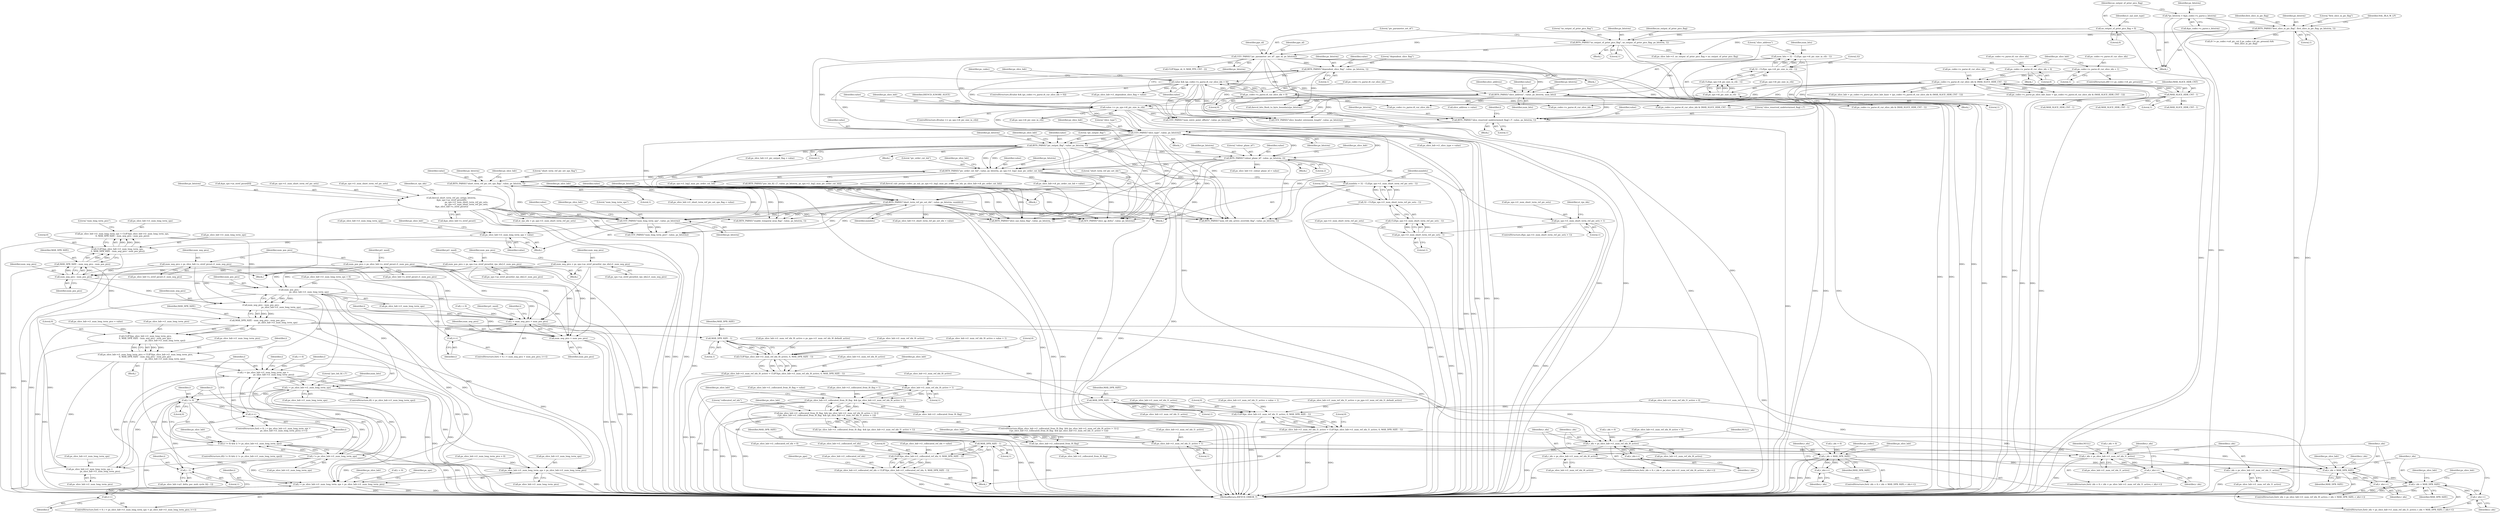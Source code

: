digraph "0_Android_a1424724a00d62ac5efa0e27953eed66850d662f@integer" {
"1000843" [label="(Call,ps_slice_hdr->i1_num_long_term_sps = CLIP3(ps_slice_hdr->i1_num_long_term_sps,\n 0, MAX_DPB_SIZE - num_neg_pics - num_pos_pics))"];
"1000847" [label="(Call,CLIP3(ps_slice_hdr->i1_num_long_term_sps,\n 0, MAX_DPB_SIZE - num_neg_pics - num_pos_pics))"];
"1000838" [label="(Call,ps_slice_hdr->i1_num_long_term_sps = value)"];
"1000834" [label="(Call,UEV_PARSE(\"num_long_term_sps\", value, ps_bitstrm))"];
"1000734" [label="(Call,BITS_PARSE(\"short_term_ref_pic_set_idx\", value, ps_bitstrm, numbits))"];
"1000694" [label="(Call,BITS_PARSE(\"short_term_ref_pic_set_sps_flag\", value, ps_bitstrm, 1))"];
"1000682" [label="(Call,BITS_PARSE(\"pic_order_cnt_lsb\", value, ps_bitstrm, ps_sps->i1_log2_max_pic_order_cnt_lsb))"];
"1000637" [label="(Call,BITS_PARSE(\"pic_output_flag\", value, ps_bitstrm, 1))"];
"1000592" [label="(Call,UEV_PARSE(\"slice_type\", value, ps_bitstrm))"];
"1000587" [label="(Call,BITS_PARSE(\"slice_reserved_undetermined_flag[ i ]\", value, ps_bitstrm, 1))"];
"1000537" [label="(Call,value >= ps_sps->i4_pic_size_in_ctb)"];
"1000528" [label="(Call,BITS_PARSE(\"slice_address\", value, ps_bitstrm, num_bits))"];
"1000428" [label="(Call,value && (ps_codec->s_parse.i4_cur_slice_idx > 0))"];
"1000422" [label="(Call,BITS_PARSE(\"dependent_slice_flag\", value, ps_bitstrm, 1))"];
"1000209" [label="(Call,UEV_PARSE(\"pic_parameter_set_id\", pps_id, ps_bitstrm))"];
"1000204" [label="(Call,BITS_PARSE(\"no_output_of_prior_pics_flag\", no_output_of_prior_pics_flag, ps_bitstrm, 1))"];
"1000159" [label="(Call,no_output_of_prior_pics_flag = 0)"];
"1000190" [label="(Call,BITS_PARSE(\"first_slice_in_pic_flag\", first_slice_in_pic_flag, ps_bitstrm, 1))"];
"1000147" [label="(Call,*ps_bitstrm = &ps_codec->s_parse.s_bitstrm)"];
"1000430" [label="(Call,ps_codec->s_parse.i4_cur_slice_idx > 0)"];
"1000405" [label="(Call,ps_codec->s_parse.i4_cur_slice_idx & (MAX_SLICE_HDR_CNT - 1))"];
"1000375" [label="(Call,ps_codec->s_parse.i4_cur_slice_idx = 0)"];
"1000390" [label="(Call,ps_codec->s_parse.i4_cur_slice_idx = 1)"];
"1000411" [label="(Call,MAX_SLICE_HDR_CNT - 1)"];
"1000518" [label="(Call,num_bits = 32 - CLZ(ps_sps->i4_pic_size_in_ctb - 1))"];
"1000520" [label="(Call,32 - CLZ(ps_sps->i4_pic_size_in_ctb - 1))"];
"1000522" [label="(Call,CLZ(ps_sps->i4_pic_size_in_ctb - 1))"];
"1000523" [label="(Call,ps_sps->i4_pic_size_in_ctb - 1)"];
"1000659" [label="(Call,BITS_PARSE(\"colour_plane_id\", value, ps_bitstrm, 2))"];
"1000724" [label="(Call,numbits = 32 - CLZ(ps_sps->i1_num_short_term_ref_pic_sets - 1))"];
"1000726" [label="(Call,32 - CLZ(ps_sps->i1_num_short_term_ref_pic_sets - 1))"];
"1000728" [label="(Call,CLZ(ps_sps->i1_num_short_term_ref_pic_sets - 1))"];
"1000729" [label="(Call,ps_sps->i1_num_short_term_ref_pic_sets - 1)"];
"1000718" [label="(Call,ps_sps->i1_num_short_term_ref_pic_sets > 1)"];
"1000778" [label="(Call,ihevcd_short_term_ref_pic_set(ps_bitstrm,\n &ps_sps->as_stref_picset[0],\n                                              ps_sps->i1_num_short_term_ref_pic_sets,\n                                              ps_sps->i1_num_short_term_ref_pic_sets,\n &ps_slice_hdr->s_stref_picset))"];
"1000852" [label="(Call,MAX_DPB_SIZE - num_neg_pics - num_pos_pics)"];
"1000854" [label="(Call,num_neg_pics - num_pos_pics)"];
"1000801" [label="(Call,num_neg_pics = ps_slice_hdr->s_stref_picset.i1_num_neg_pics)"];
"1000749" [label="(Call,num_neg_pics = ps_sps->as_stref_picset[st_rps_idx].i1_num_neg_pics)"];
"1000808" [label="(Call,num_pos_pics = ps_slice_hdr->s_stref_picset.i1_num_pos_pics)"];
"1000758" [label="(Call,num_pos_pics = ps_sps->as_stref_picset[st_rps_idx].i1_num_pos_pics)"];
"1000879" [label="(Call,num_pos_pics -\n                                                            ps_slice_hdr->i1_num_long_term_sps)"];
"1000877" [label="(Call,num_neg_pics - num_pos_pics -\n                                                            ps_slice_hdr->i1_num_long_term_sps)"];
"1000875" [label="(Call,MAX_DPB_SIZE - num_neg_pics - num_pos_pics -\n                                                            ps_slice_hdr->i1_num_long_term_sps)"];
"1000870" [label="(Call,CLIP3(ps_slice_hdr->i1_num_long_term_pics,\n 0, MAX_DPB_SIZE - num_neg_pics - num_pos_pics -\n                                                            ps_slice_hdr->i1_num_long_term_sps))"];
"1000866" [label="(Call,ps_slice_hdr->i1_num_long_term_pics = CLIP3(ps_slice_hdr->i1_num_long_term_pics,\n 0, MAX_DPB_SIZE - num_neg_pics - num_pos_pics -\n                                                            ps_slice_hdr->i1_num_long_term_sps))"];
"1000888" [label="(Call,i < (ps_slice_hdr->i1_num_long_term_sps +\n                                ps_slice_hdr->i1_num_long_term_pics))"];
"1000901" [label="(Call,i < ps_slice_hdr->i1_num_long_term_sps)"];
"1000890" [label="(Call,ps_slice_hdr->i1_num_long_term_sps +\n                                ps_slice_hdr->i1_num_long_term_pics)"];
"1001010" [label="(Call,i != 0)"];
"1000897" [label="(Call,i++)"];
"1001009" [label="(Call,(i != 0) && (i != ps_slice_hdr->i1_num_long_term_sps))"];
"1001013" [label="(Call,i != ps_slice_hdr->i1_num_long_term_sps)"];
"1001029" [label="(Call,i - 1)"];
"1001055" [label="(Call,i < ps_slice_hdr->i1_num_long_term_sps + ps_slice_hdr->i1_num_long_term_pics)"];
"1001064" [label="(Call,i++)"];
"1001057" [label="(Call,ps_slice_hdr->i1_num_long_term_sps + ps_slice_hdr->i1_num_long_term_pics)"];
"1001245" [label="(Call,MAX_DPB_SIZE - 1)"];
"1001240" [label="(Call,CLIP3(ps_slice_hdr->i1_num_ref_idx_l0_active, 0, MAX_DPB_SIZE - 1))"];
"1001236" [label="(Call,ps_slice_hdr->i1_num_ref_idx_l0_active = CLIP3(ps_slice_hdr->i1_num_ref_idx_l0_active, 0, MAX_DPB_SIZE - 1))"];
"1001370" [label="(Call,ps_slice_hdr->i1_num_ref_idx_l0_active > 1)"];
"1001366" [label="(Call,ps_slice_hdr->i1_collocated_from_l0_flag  && (ps_slice_hdr->i1_num_ref_idx_l0_active > 1))"];
"1001365" [label="(Call,(ps_slice_hdr->i1_collocated_from_l0_flag  && (ps_slice_hdr->i1_num_ref_idx_l0_active > 1)) ||\n (!ps_slice_hdr->i1_collocated_from_l0_flag  && (ps_slice_hdr->i1_num_ref_idx_l1_active > 1)))"];
"1001376" [label="(Call,!ps_slice_hdr->i1_collocated_from_l0_flag)"];
"1001375" [label="(Call,!ps_slice_hdr->i1_collocated_from_l0_flag  && (ps_slice_hdr->i1_num_ref_idx_l1_active > 1))"];
"1002266" [label="(Call,r_idx < ps_slice_hdr->i1_num_ref_idx_l0_active)"];
"1002271" [label="(Call,r_idx++)"];
"1002308" [label="(Call,r_idx = ps_slice_hdr->i1_num_ref_idx_l0_active)"];
"1002313" [label="(Call,r_idx < MAX_DPB_SIZE)"];
"1002316" [label="(Call,r_idx++)"];
"1002392" [label="(Call,r_idx < MAX_DPB_SIZE)"];
"1002395" [label="(Call,r_idx++)"];
"1001257" [label="(Call,MAX_DPB_SIZE - 1)"];
"1001252" [label="(Call,CLIP3(ps_slice_hdr->i1_num_ref_idx_l1_active, 0, MAX_DPB_SIZE - 1))"];
"1001248" [label="(Call,ps_slice_hdr->i1_num_ref_idx_l1_active = CLIP3(ps_slice_hdr->i1_num_ref_idx_l1_active, 0, MAX_DPB_SIZE - 1))"];
"1001380" [label="(Call,ps_slice_hdr->i1_num_ref_idx_l1_active > 1)"];
"1002345" [label="(Call,r_idx < ps_slice_hdr->i1_num_ref_idx_l1_active)"];
"1002350" [label="(Call,r_idx++)"];
"1002387" [label="(Call,r_idx = ps_slice_hdr->i1_num_ref_idx_l1_active)"];
"1001404" [label="(Call,MAX_DPB_SIZE - 1)"];
"1001399" [label="(Call,CLIP3(ps_slice_hdr->i1_collocated_ref_idx, 0, MAX_DPB_SIZE - 1))"];
"1001395" [label="(Call,ps_slice_hdr->i1_collocated_ref_idx = CLIP3(ps_slice_hdr->i1_collocated_ref_idx, 0, MAX_DPB_SIZE - 1))"];
"1002152" [label="(Call,r_idx < MAX_DPB_SIZE)"];
"1002155" [label="(Call,r_idx++)"];
"1001036" [label="(Call,i < num_neg_pics + num_pos_pics)"];
"1001041" [label="(Call,i++)"];
"1001038" [label="(Call,num_neg_pics + num_pos_pics)"];
"1001390" [label="(Call,ps_slice_hdr->i1_collocated_ref_idx = value)"];
"1001359" [label="(Call,ps_slice_hdr->i1_collocated_from_l0_flag = value)"];
"1000801" [label="(Call,num_neg_pics = ps_slice_hdr->s_stref_picset.i1_num_neg_pics)"];
"1002386" [label="(ControlStructure,for(r_idx = ps_slice_hdr->i1_num_ref_idx_l1_active; r_idx < MAX_DPB_SIZE; r_idx++))"];
"1002263" [label="(Call,r_idx = 0)"];
"1001258" [label="(Identifier,MAX_DPB_SIZE)"];
"1000858" [label="(Literal,\"num_long_term_pics\")"];
"1000596" [label="(Call,ps_slice_hdr->i1_slice_type = value)"];
"1000530" [label="(Identifier,value)"];
"1000861" [label="(Call,ps_slice_hdr->i1_num_long_term_pics = value)"];
"1000462" [label="(Identifier,ps_slice_hdr)"];
"1002262" [label="(ControlStructure,for(r_idx = 0; r_idx < ps_slice_hdr->i1_num_ref_idx_l0_active; r_idx++))"];
"1002507" [label="(Call,ps_codec->s_parse.i4_cur_slice_idx & (MAX_SLICE_HDR_CNT - 1))"];
"1000391" [label="(Call,ps_codec->s_parse.i4_cur_slice_idx)"];
"1000778" [label="(Call,ihevcd_short_term_ref_pic_set(ps_bitstrm,\n &ps_sps->as_stref_picset[0],\n                                              ps_sps->i1_num_short_term_ref_pic_sets,\n                                              ps_sps->i1_num_short_term_ref_pic_sets,\n &ps_slice_hdr->s_stref_picset))"];
"1000834" [label="(Call,UEV_PARSE(\"num_long_term_sps\", value, ps_bitstrm))"];
"1001009" [label="(Call,(i != 0) && (i != ps_slice_hdr->i1_num_long_term_sps))"];
"1000424" [label="(Identifier,value)"];
"1000397" [label="(Call,ps_slice_hdr = ps_codec->s_parse.ps_slice_hdr_base + (ps_codec->s_parse.i4_cur_slice_idx & (MAX_SLICE_HDR_CNT - 1)))"];
"1000685" [label="(Identifier,ps_bitstrm)"];
"1000440" [label="(Call,ps_codec->s_parse.i4_cur_slice_idx & (MAX_SLICE_HDR_CNT - 1))"];
"1000718" [label="(Call,ps_sps->i1_num_short_term_ref_pic_sets > 1)"];
"1002606" [label="(MethodReturn,IHEVCD_ERROR_T)"];
"1000427" [label="(ControlStructure,if(value && (ps_codec->s_parse.i4_cur_slice_idx > 0)))"];
"1000522" [label="(Call,CLZ(ps_sps->i4_pic_size_in_ctb - 1))"];
"1002341" [label="(ControlStructure,for(r_idx = 0; r_idx < ps_slice_hdr->i1_num_ref_idx_l1_active; r_idx++))"];
"1000901" [label="(Call,i < ps_slice_hdr->i1_num_long_term_sps)"];
"1001078" [label="(Identifier,ps_sps)"];
"1000446" [label="(Call,MAX_SLICE_HDR_CNT - 1)"];
"1000520" [label="(Call,32 - CLZ(ps_sps->i4_pic_size_in_ctb - 1))"];
"1000375" [label="(Call,ps_codec->s_parse.i4_cur_slice_idx = 0)"];
"1002267" [label="(Identifier,r_idx)"];
"1000729" [label="(Call,ps_sps->i1_num_short_term_ref_pic_sets - 1)"];
"1000587" [label="(Call,BITS_PARSE(\"slice_reserved_undetermined_flag[ i ]\", value, ps_bitstrm, 1))"];
"1000396" [label="(Literal,1)"];
"1000881" [label="(Call,ps_slice_hdr->i1_num_long_term_sps)"];
"1000588" [label="(Literal,\"slice_reserved_undetermined_flag[ i ]\")"];
"1000460" [label="(Call,ps_slice_hdr->i1_dependent_slice_flag = value)"];
"1001332" [label="(Call,ps_slice_hdr->i1_collocated_from_l0_flag = 1)"];
"1002154" [label="(Identifier,MAX_DPB_SIZE)"];
"1000777" [label="(Block,)"];
"1000875" [label="(Call,MAX_DPB_SIZE - num_neg_pics - num_pos_pics -\n                                                            ps_slice_hdr->i1_num_long_term_sps)"];
"1000210" [label="(Literal,\"pic_parameter_set_id\")"];
"1000593" [label="(Literal,\"slice_type\")"];
"1000639" [label="(Identifier,value)"];
"1000537" [label="(Call,value >= ps_sps->i4_pic_size_in_ctb)"];
"1000147" [label="(Call,*ps_bitstrm = &ps_codec->s_parse.s_bitstrm)"];
"1001070" [label="(Identifier,ps_slice_hdr)"];
"1000529" [label="(Literal,\"slice_address\")"];
"1000888" [label="(Call,i < (ps_slice_hdr->i1_num_long_term_sps +\n                                ps_slice_hdr->i1_num_long_term_pics))"];
"1000428" [label="(Call,value && (ps_codec->s_parse.i4_cur_slice_idx > 0))"];
"1001248" [label="(Call,ps_slice_hdr->i1_num_ref_idx_l1_active = CLIP3(ps_slice_hdr->i1_num_ref_idx_l1_active, 0, MAX_DPB_SIZE - 1))"];
"1001249" [label="(Call,ps_slice_hdr->i1_num_ref_idx_l1_active)"];
"1001257" [label="(Call,MAX_DPB_SIZE - 1)"];
"1000867" [label="(Call,ps_slice_hdr->i1_num_long_term_pics)"];
"1000523" [label="(Call,ps_sps->i4_pic_size_in_ctb - 1)"];
"1000792" [label="(Call,&ps_slice_hdr->s_stref_picset)"];
"1001883" [label="(Call,UEV_PARSE(\"num_entry_point_offsets\", value, ps_bitstrm))"];
"1000698" [label="(Literal,1)"];
"1000586" [label="(Block,)"];
"1000683" [label="(Literal,\"pic_order_cnt_lsb\")"];
"1000909" [label="(Identifier,num_bits)"];
"1000751" [label="(Call,ps_sps->as_stref_picset[st_rps_idx].i1_num_neg_pics)"];
"1000554" [label="(Block,)"];
"1000682" [label="(Call,BITS_PARSE(\"pic_order_cnt_lsb\", value, ps_bitstrm, ps_sps->i1_log2_max_pic_order_cnt_lsb))"];
"1000398" [label="(Identifier,ps_slice_hdr)"];
"1000531" [label="(Identifier,ps_bitstrm)"];
"1000590" [label="(Identifier,ps_bitstrm)"];
"1000214" [label="(Identifier,pps_id)"];
"1001058" [label="(Call,ps_slice_hdr->i1_num_long_term_sps)"];
"1002323" [label="(Identifier,ps_slice_hdr)"];
"1001215" [label="(Call,ps_slice_hdr->i1_num_ref_idx_l0_active = ps_pps->i1_num_ref_idx_l0_default_active)"];
"1001168" [label="(Block,)"];
"1000524" [label="(Call,ps_sps->i4_pic_size_in_ctb)"];
"1000594" [label="(Identifier,value)"];
"1000164" [label="(Identifier,i1_nal_unit_type)"];
"1000837" [label="(Identifier,ps_bitstrm)"];
"1002266" [label="(Call,r_idx < ps_slice_hdr->i1_num_ref_idx_l0_active)"];
"1000423" [label="(Literal,\"dependent_slice_flag\")"];
"1000719" [label="(Call,ps_sps->i1_num_short_term_ref_pic_sets)"];
"1000203" [label="(Block,)"];
"1000528" [label="(Call,BITS_PARSE(\"slice_address\", value, ps_bitstrm, num_bits))"];
"1000204" [label="(Call,BITS_PARSE(\"no_output_of_prior_pics_flag\", no_output_of_prior_pics_flag, ps_bitstrm, 1))"];
"1000374" [label="(Block,)"];
"1000871" [label="(Call,ps_slice_hdr->i1_num_long_term_pics)"];
"1002393" [label="(Identifier,r_idx)"];
"1002153" [label="(Identifier,r_idx)"];
"1002156" [label="(Identifier,r_idx)"];
"1000412" [label="(Identifier,MAX_SLICE_HDR_CNT)"];
"1001081" [label="(Call,BITS_PARSE(\"enable_temporal_mvp_flag\", value, ps_bitstrm, 1))"];
"1000697" [label="(Identifier,ps_bitstrm)"];
"1001377" [label="(Call,ps_slice_hdr->i1_collocated_from_l0_flag)"];
"1002313" [label="(Call,r_idx < MAX_DPB_SIZE)"];
"1001015" [label="(Call,ps_slice_hdr->i1_num_long_term_sps)"];
"1000406" [label="(Call,ps_codec->s_parse.i4_cur_slice_idx)"];
"1000890" [label="(Call,ps_slice_hdr->i1_num_long_term_sps +\n                                ps_slice_hdr->i1_num_long_term_pics)"];
"1001040" [label="(Identifier,num_pos_pics)"];
"1000897" [label="(Call,i++)"];
"1000208" [label="(Literal,1)"];
"1001065" [label="(Identifier,i)"];
"1002268" [label="(Call,ps_slice_hdr->i1_num_ref_idx_l0_active)"];
"1000809" [label="(Identifier,num_pos_pics)"];
"1000161" [label="(Literal,0)"];
"1001771" [label="(Call,ps_codec->s_parse.i4_cur_slice_idx--)"];
"1000148" [label="(Identifier,ps_bitstrm)"];
"1000838" [label="(Call,ps_slice_hdr->i1_num_long_term_sps = value)"];
"1000836" [label="(Identifier,value)"];
"1000855" [label="(Identifier,num_neg_pics)"];
"1000570" [label="(Call,ps_slice_hdr->i1_num_long_term_pics = 0)"];
"1002308" [label="(Call,r_idx = ps_slice_hdr->i1_num_ref_idx_l0_active)"];
"1000891" [label="(Call,ps_slice_hdr->i1_num_long_term_sps)"];
"1001405" [label="(Identifier,MAX_DPB_SIZE)"];
"1000902" [label="(Identifier,i)"];
"1001259" [label="(Literal,1)"];
"1001169" [label="(Call,BITS_PARSE(\"num_ref_idx_active_override_flag\", value, ps_bitstrm, 1))"];
"1000735" [label="(Literal,\"short_term_ref_pic_set_idx\")"];
"1001237" [label="(Call,ps_slice_hdr->i1_num_ref_idx_l0_active)"];
"1001031" [label="(Literal,1)"];
"1001658" [label="(Call,ihevcd_calc_poc(ps_codec, ps_nal, ps_sps->i1_log2_max_pic_order_cnt_lsb, ps_slice_hdr->i4_pic_order_cnt_lsb))"];
"1002355" [label="(Identifier,NULL)"];
"1001229" [label="(Call,ps_slice_hdr->i1_num_ref_idx_l1_active = ps_pps->i1_num_ref_idx_l1_default_active)"];
"1001246" [label="(Identifier,MAX_DPB_SIZE)"];
"1000666" [label="(Identifier,ps_slice_hdr)"];
"1001337" [label="(Call,ps_slice_hdr->i1_collocated_ref_idx = 0)"];
"1001033" [label="(Call,i = 0)"];
"1001454" [label="(Call,SEV_PARSE(\"slice_qp_delta\", value, ps_bitstrm))"];
"1000664" [label="(Call,ps_slice_hdr->i1_colour_plane_id = value)"];
"1000694" [label="(Call,BITS_PARSE(\"short_term_ref_pic_set_sps_flag\", value, ps_bitstrm, 1))"];
"1001396" [label="(Call,ps_slice_hdr->i1_collocated_ref_idx)"];
"1001008" [label="(ControlStructure,if((i != 0) && (i != ps_slice_hdr->i1_num_long_term_sps)))"];
"1001032" [label="(ControlStructure,for(i = 0; i < num_neg_pics + num_pos_pics; i++))"];
"1000853" [label="(Identifier,MAX_DPB_SIZE)"];
"1000844" [label="(Call,ps_slice_hdr->i1_num_long_term_sps)"];
"1000552" [label="(Identifier,ps_slice_hdr)"];
"1002345" [label="(Call,r_idx < ps_slice_hdr->i1_num_ref_idx_l1_active)"];
"1000736" [label="(Identifier,value)"];
"1000796" [label="(Call,st_rps_idx = ps_sps->i1_num_short_term_ref_pic_sets)"];
"1000898" [label="(Identifier,i)"];
"1000843" [label="(Call,ps_slice_hdr->i1_num_long_term_sps = CLIP3(ps_slice_hdr->i1_num_long_term_sps,\n 0, MAX_DPB_SIZE - num_neg_pics - num_pos_pics))"];
"1001236" [label="(Call,ps_slice_hdr->i1_num_ref_idx_l0_active = CLIP3(ps_slice_hdr->i1_num_ref_idx_l0_active, 0, MAX_DPB_SIZE - 1))"];
"1000854" [label="(Call,num_neg_pics - num_pos_pics)"];
"1000501" [label="(Call,ps_slice_hdr->i1_no_output_of_prior_pics_flag = no_output_of_prior_pics_flag)"];
"1000840" [label="(Identifier,ps_slice_hdr)"];
"1001364" [label="(ControlStructure,if((ps_slice_hdr->i1_collocated_from_l0_flag  && (ps_slice_hdr->i1_num_ref_idx_l0_active > 1)) ||\n (!ps_slice_hdr->i1_collocated_from_l0_flag  && (ps_slice_hdr->i1_num_ref_idx_l1_active > 1))))"];
"1000431" [label="(Call,ps_codec->s_parse.i4_cur_slice_idx)"];
"1000691" [label="(Identifier,ps_slice_hdr)"];
"1002155" [label="(Call,r_idx++)"];
"1001253" [label="(Call,ps_slice_hdr->i1_num_ref_idx_l1_active)"];
"1002342" [label="(Call,r_idx = 0)"];
"1000205" [label="(Literal,\"no_output_of_prior_pics_flag\")"];
"1002346" [label="(Identifier,r_idx)"];
"1000677" [label="(Block,)"];
"1000737" [label="(Identifier,ps_bitstrm)"];
"1001010" [label="(Call,i != 0)"];
"1000845" [label="(Identifier,ps_slice_hdr)"];
"1000149" [label="(Call,&ps_codec->s_parse.s_bitstrm)"];
"1001380" [label="(Call,ps_slice_hdr->i1_num_ref_idx_l1_active > 1)"];
"1000191" [label="(Literal,\"first_slice_in_pic_flag\")"];
"1000695" [label="(Literal,\"short_term_ref_pic_set_sps_flag\")"];
"1000421" [label="(Block,)"];
"1000725" [label="(Identifier,numbits)"];
"1000879" [label="(Call,num_pos_pics -\n                                                            ps_slice_hdr->i1_num_long_term_sps)"];
"1001039" [label="(Identifier,num_neg_pics)"];
"1001411" [label="(Identifier,ps_pps)"];
"1000701" [label="(Identifier,ps_slice_hdr)"];
"1001256" [label="(Literal,0)"];
"1000439" [label="(Identifier,ps_codec)"];
"1000717" [label="(ControlStructure,if(ps_sps->i1_num_short_term_ref_pic_sets > 1))"];
"1000132" [label="(Block,)"];
"1000880" [label="(Identifier,num_pos_pics)"];
"1000722" [label="(Literal,1)"];
"1000209" [label="(Call,UEV_PARSE(\"pic_parameter_set_id\", pps_id, ps_bitstrm))"];
"1001206" [label="(Call,ps_slice_hdr->i1_num_ref_idx_l1_active = value + 1)"];
"1000662" [label="(Identifier,ps_bitstrm)"];
"1000738" [label="(Identifier,numbits)"];
"1001400" [label="(Call,ps_slice_hdr->i1_collocated_ref_idx)"];
"1000527" [label="(Literal,1)"];
"1000211" [label="(Identifier,pps_id)"];
"1001378" [label="(Identifier,ps_slice_hdr)"];
"1001381" [label="(Call,ps_slice_hdr->i1_num_ref_idx_l1_active)"];
"1002351" [label="(Identifier,r_idx)"];
"1000786" [label="(Call,ps_sps->i1_num_short_term_ref_pic_sets)"];
"1000797" [label="(Identifier,st_rps_idx)"];
"1001064" [label="(Call,i++)"];
"1001240" [label="(Call,CLIP3(ps_slice_hdr->i1_num_ref_idx_l0_active, 0, MAX_DPB_SIZE - 1))"];
"1000894" [label="(Call,ps_slice_hdr->i1_num_long_term_pics)"];
"1000284" [label="(Call,(0 != ps_codec->u4_pic_cnt || ps_codec->i4_pic_present) &&\n                    first_slice_in_pic_flag)"];
"1000399" [label="(Call,ps_codec->s_parse.ps_slice_hdr_base + (ps_codec->s_parse.i4_cur_slice_idx & (MAX_SLICE_HDR_CNT - 1)))"];
"1001041" [label="(Call,i++)"];
"1000856" [label="(Identifier,num_pos_pics)"];
"1000730" [label="(Call,ps_sps->i1_num_short_term_ref_pic_sets)"];
"1000207" [label="(Identifier,ps_bitstrm)"];
"1001013" [label="(Call,i != ps_slice_hdr->i1_num_long_term_sps)"];
"1001136" [label="(Call,ps_slice_hdr->i1_num_ref_idx_l0_active = 0)"];
"1002316" [label="(Call,r_idx++)"];
"1001374" [label="(Literal,1)"];
"1000848" [label="(Call,ps_slice_hdr->i1_num_long_term_sps)"];
"1000194" [label="(Literal,1)"];
"1002276" [label="(Identifier,NULL)"];
"1001241" [label="(Call,ps_slice_hdr->i1_num_ref_idx_l0_active)"];
"1001034" [label="(Identifier,i)"];
"1000595" [label="(Identifier,ps_bitstrm)"];
"1000381" [label="(Literal,0)"];
"1001012" [label="(Literal,0)"];
"1002317" [label="(Identifier,r_idx)"];
"1001395" [label="(Call,ps_slice_hdr->i1_collocated_ref_idx = CLIP3(ps_slice_hdr->i1_collocated_ref_idx, 0, MAX_DPB_SIZE - 1))"];
"1000745" [label="(Identifier,st_rps_idx)"];
"1001245" [label="(Call,MAX_DPB_SIZE - 1)"];
"1000689" [label="(Call,ps_slice_hdr->i4_pic_order_cnt_lsb = value)"];
"1002152" [label="(Call,r_idx < MAX_DPB_SIZE)"];
"1000726" [label="(Call,32 - CLZ(ps_sps->i1_num_short_term_ref_pic_sets - 1))"];
"1000870" [label="(Call,CLIP3(ps_slice_hdr->i1_num_long_term_pics,\n 0, MAX_DPB_SIZE - num_neg_pics - num_pos_pics -\n                                                            ps_slice_hdr->i1_num_long_term_sps))"];
"1000877" [label="(Call,num_neg_pics - num_pos_pics -\n                                                            ps_slice_hdr->i1_num_long_term_sps)"];
"1001370" [label="(Call,ps_slice_hdr->i1_num_ref_idx_l0_active > 1)"];
"1002272" [label="(Identifier,r_idx)"];
"1001384" [label="(Literal,1)"];
"1000516" [label="(Block,)"];
"1001025" [label="(Call,ps_slice_hdr->ai1_delta_poc_msb_cycle_lt[i - 1])"];
"1001188" [label="(Call,ps_slice_hdr->i1_num_ref_idx_l0_active = value + 1)"];
"1001055" [label="(Call,i < ps_slice_hdr->i1_num_long_term_sps + ps_slice_hdr->i1_num_long_term_pics)"];
"1001052" [label="(Call,i = 0)"];
"1002395" [label="(Call,r_idx++)"];
"1000518" [label="(Call,num_bits = 32 - CLZ(ps_sps->i4_pic_size_in_ctb - 1))"];
"1000536" [label="(ControlStructure,if(value >= ps_sps->i4_pic_size_in_ctb))"];
"1000519" [label="(Identifier,num_bits)"];
"1000696" [label="(Identifier,value)"];
"1001022" [label="(Identifier,ps_slice_hdr)"];
"1000808" [label="(Call,num_pos_pics = ps_slice_hdr->s_stref_picset.i1_num_pos_pics)"];
"1000215" [label="(Call,CLIP3(pps_id, 0, MAX_PPS_CNT - 2))"];
"1001141" [label="(Call,ps_slice_hdr->i1_num_ref_idx_l1_active = 0)"];
"1001250" [label="(Identifier,ps_slice_hdr)"];
"1000885" [label="(Call,i = 0)"];
"1000803" [label="(Call,ps_slice_hdr->s_stref_picset.i1_num_neg_pics)"];
"1001057" [label="(Call,ps_slice_hdr->i1_num_long_term_sps + ps_slice_hdr->i1_num_long_term_pics)"];
"1000638" [label="(Literal,\"pic_output_flag\")"];
"1000733" [label="(Literal,1)"];
"1000426" [label="(Literal,1)"];
"1000591" [label="(Literal,1)"];
"1000640" [label="(Identifier,ps_bitstrm)"];
"1000760" [label="(Call,ps_sps->as_stref_picset[st_rps_idx].i1_num_pos_pics)"];
"1000660" [label="(Literal,\"colour_plane_id\")"];
"1000946" [label="(Literal,\"poc_lsb_lt[ i ]\")"];
"1001106" [label="(Call,BITS_PARSE(\"slice_sao_luma_flag\", value, ps_bitstrm, 1))"];
"1000659" [label="(Call,BITS_PARSE(\"colour_plane_id\", value, ps_bitstrm, 2))"];
"1001404" [label="(Call,MAX_DPB_SIZE - 1)"];
"1000159" [label="(Call,no_output_of_prior_pics_flag = 0)"];
"1001403" [label="(Literal,0)"];
"1001036" [label="(Call,i < num_neg_pics + num_pos_pics)"];
"1000644" [label="(Identifier,ps_slice_hdr)"];
"1000376" [label="(Call,ps_codec->s_parse.i4_cur_slice_idx)"];
"1000686" [label="(Call,ps_sps->i1_log2_max_pic_order_cnt_lsb)"];
"1000816" [label="(Identifier,pi1_used)"];
"1001808" [label="(Call,MAX_SLICE_HDR_CNT - 1)"];
"1001365" [label="(Call,(ps_slice_hdr->i1_collocated_from_l0_flag  && (ps_slice_hdr->i1_num_ref_idx_l0_active > 1)) ||\n (!ps_slice_hdr->i1_collocated_from_l0_flag  && (ps_slice_hdr->i1_num_ref_idx_l1_active > 1)))"];
"1002388" [label="(Identifier,r_idx)"];
"1000592" [label="(Call,UEV_PARSE(\"slice_type\", value, ps_bitstrm))"];
"1001051" [label="(ControlStructure,for(i = 0; i < ps_slice_hdr->i1_num_long_term_sps + ps_slice_hdr->i1_num_long_term_pics; i++))"];
"1000759" [label="(Identifier,num_pos_pics)"];
"1000198" [label="(Identifier,NAL_BLA_W_LP)"];
"1000727" [label="(Literal,32)"];
"1000642" [label="(Call,ps_slice_hdr->i1_pic_output_flag = value)"];
"1000835" [label="(Literal,\"num_long_term_sps\")"];
"1001406" [label="(Literal,1)"];
"1002513" [label="(Call,MAX_SLICE_HDR_CNT - 1)"];
"1001056" [label="(Identifier,i)"];
"1000543" [label="(Identifier,IHEVCD_IGNORE_SLICE)"];
"1002350" [label="(Call,r_idx++)"];
"1000422" [label="(Call,BITS_PARSE(\"dependent_slice_flag\", value, ps_bitstrm, 1))"];
"1001029" [label="(Call,i - 1)"];
"1000411" [label="(Call,MAX_SLICE_HDR_CNT - 1)"];
"1001397" [label="(Identifier,ps_slice_hdr)"];
"1000741" [label="(Identifier,ps_slice_hdr)"];
"1002315" [label="(Identifier,MAX_DPB_SIZE)"];
"1000852" [label="(Call,MAX_DPB_SIZE - num_neg_pics - num_pos_pics)"];
"1001038" [label="(Call,num_neg_pics + num_pos_pics)"];
"1001037" [label="(Identifier,i)"];
"1001011" [label="(Identifier,i)"];
"1000889" [label="(Identifier,i)"];
"1000739" [label="(Call,ps_slice_hdr->i1_short_term_ref_pic_set_idx = value)"];
"1001366" [label="(Call,ps_slice_hdr->i1_collocated_from_l0_flag  && (ps_slice_hdr->i1_num_ref_idx_l0_active > 1))"];
"1000779" [label="(Identifier,ps_bitstrm)"];
"1000533" [label="(Call,slice_address = value)"];
"1000192" [label="(Identifier,first_slice_in_pic_flag)"];
"1000780" [label="(Call,&ps_sps->as_stref_picset[0])"];
"1001247" [label="(Literal,1)"];
"1000539" [label="(Call,ps_sps->i4_pic_size_in_ctb)"];
"1001046" [label="(Identifier,pi1_used)"];
"1001262" [label="(Literal,0)"];
"1000641" [label="(Literal,1)"];
"1000728" [label="(Call,CLZ(ps_sps->i1_num_short_term_ref_pic_sets - 1))"];
"1000436" [label="(Literal,0)"];
"1000857" [label="(Call,UEV_PARSE(\"num_long_term_pics\", value, ps_bitstrm))"];
"1001053" [label="(Identifier,i)"];
"1001375" [label="(Call,!ps_slice_hdr->i1_collocated_from_l0_flag  && (ps_slice_hdr->i1_num_ref_idx_l1_active > 1))"];
"1000750" [label="(Identifier,num_neg_pics)"];
"1002343" [label="(Identifier,r_idx)"];
"1000851" [label="(Literal,0)"];
"1000413" [label="(Literal,1)"];
"1000847" [label="(Call,CLIP3(ps_slice_hdr->i1_num_long_term_sps,\n 0, MAX_DPB_SIZE - num_neg_pics - num_pos_pics))"];
"1002203" [label="(Identifier,ps_codec)"];
"1000758" [label="(Call,num_pos_pics = ps_sps->as_stref_picset[st_rps_idx].i1_num_pos_pics)"];
"1001382" [label="(Identifier,ps_slice_hdr)"];
"1000886" [label="(Identifier,i)"];
"1001367" [label="(Call,ps_slice_hdr->i1_collocated_from_l0_flag)"];
"1002162" [label="(Identifier,ps_slice_hdr)"];
"1000430" [label="(Call,ps_codec->s_parse.i4_cur_slice_idx > 0)"];
"1002387" [label="(Call,r_idx = ps_slice_hdr->i1_num_ref_idx_l1_active)"];
"1002394" [label="(Identifier,MAX_DPB_SIZE)"];
"1000723" [label="(Block,)"];
"1000710" [label="(Block,)"];
"1002016" [label="(Call,ihevcd_bits_flush_to_byte_boundary(ps_bitstrm))"];
"1000212" [label="(Identifier,ps_bitstrm)"];
"1000636" [label="(Block,)"];
"1000190" [label="(Call,BITS_PARSE(\"first_slice_in_pic_flag\", first_slice_in_pic_flag, ps_bitstrm, 1))"];
"1000384" [label="(ControlStructure,if(0 == ps_codec->i4_pic_present))"];
"1002310" [label="(Call,ps_slice_hdr->i1_num_ref_idx_l0_active)"];
"1000749" [label="(Call,num_neg_pics = ps_sps->as_stref_picset[st_rps_idx].i1_num_neg_pics)"];
"1002271" [label="(Call,r_idx++)"];
"1001252" [label="(Call,CLIP3(ps_slice_hdr->i1_num_ref_idx_l1_active, 0, MAX_DPB_SIZE - 1))"];
"1000585" [label="(Identifier,i)"];
"1000945" [label="(Call,BITS_PARSE(\"poc_lsb_lt[ i ]\", value, ps_bitstrm, ps_sps->i1_log2_max_pic_order_cnt_lsb))"];
"1001990" [label="(Call,UEV_PARSE(\"slice_header_extension_length\", value, ps_bitstrm))"];
"1000598" [label="(Identifier,ps_slice_hdr)"];
"1000866" [label="(Call,ps_slice_hdr->i1_num_long_term_pics = CLIP3(ps_slice_hdr->i1_num_long_term_pics,\n 0, MAX_DPB_SIZE - num_neg_pics - num_pos_pics -\n                                                            ps_slice_hdr->i1_num_long_term_sps))"];
"1002402" [label="(Identifier,ps_slice_hdr)"];
"1000903" [label="(Call,ps_slice_hdr->i1_num_long_term_sps)"];
"1000390" [label="(Call,ps_codec->s_parse.i4_cur_slice_idx = 1)"];
"1000206" [label="(Identifier,no_output_of_prior_pics_flag)"];
"1002423" [label="(Identifier,ps_slice_hdr)"];
"1002314" [label="(Identifier,r_idx)"];
"1000699" [label="(Call,ps_slice_hdr->i1_short_term_ref_pic_set_sps_flag = value)"];
"1000589" [label="(Identifier,value)"];
"1002389" [label="(Call,ps_slice_hdr->i1_num_ref_idx_l1_active)"];
"1002307" [label="(ControlStructure,for(r_idx = ps_slice_hdr->i1_num_ref_idx_l0_active; r_idx < MAX_DPB_SIZE; r_idx++))"];
"1000658" [label="(Block,)"];
"1000768" [label="(Identifier,pi1_used)"];
"1000425" [label="(Identifier,ps_bitstrm)"];
"1000810" [label="(Call,ps_slice_hdr->s_stref_picset.i1_num_pos_pics)"];
"1000637" [label="(Call,BITS_PARSE(\"pic_output_flag\", value, ps_bitstrm, 1))"];
"1000193" [label="(Identifier,ps_bitstrm)"];
"1001387" [label="(Literal,\"collocated_ref_idx\")"];
"1000532" [label="(Identifier,num_bits)"];
"1000884" [label="(ControlStructure,for(i = 0; i < (ps_slice_hdr->i1_num_long_term_sps +\n                                ps_slice_hdr->i1_num_long_term_pics); i++))"];
"1000734" [label="(Call,BITS_PARSE(\"short_term_ref_pic_set_idx\", value, ps_bitstrm, numbits))"];
"1000802" [label="(Identifier,num_neg_pics)"];
"1000429" [label="(Identifier,value)"];
"1001399" [label="(Call,CLIP3(ps_slice_hdr->i1_collocated_ref_idx, 0, MAX_DPB_SIZE - 1))"];
"1000684" [label="(Identifier,value)"];
"1000405" [label="(Call,ps_codec->s_parse.i4_cur_slice_idx & (MAX_SLICE_HDR_CNT - 1))"];
"1000842" [label="(Identifier,value)"];
"1002347" [label="(Call,ps_slice_hdr->i1_num_ref_idx_l1_active)"];
"1000538" [label="(Identifier,value)"];
"1002396" [label="(Identifier,r_idx)"];
"1000900" [label="(ControlStructure,if(i < ps_slice_hdr->i1_num_long_term_sps))"];
"1001061" [label="(Call,ps_slice_hdr->i1_num_long_term_pics)"];
"1000789" [label="(Call,ps_sps->i1_num_short_term_ref_pic_sets)"];
"1002149" [label="(Call,r_idx = 0)"];
"1000661" [label="(Identifier,value)"];
"1000833" [label="(Block,)"];
"1000878" [label="(Identifier,num_neg_pics)"];
"1001030" [label="(Identifier,i)"];
"1000565" [label="(Call,ps_slice_hdr->i1_num_long_term_sps = 0)"];
"1002309" [label="(Identifier,r_idx)"];
"1000663" [label="(Literal,2)"];
"1000874" [label="(Literal,0)"];
"1000839" [label="(Call,ps_slice_hdr->i1_num_long_term_sps)"];
"1001014" [label="(Identifier,i)"];
"1001712" [label="(Call,ps_codec->s_parse.i4_cur_slice_idx--)"];
"1001244" [label="(Literal,0)"];
"1001042" [label="(Identifier,i)"];
"1000521" [label="(Literal,32)"];
"1001376" [label="(Call,!ps_slice_hdr->i1_collocated_from_l0_flag)"];
"1002148" [label="(ControlStructure,for(r_idx = 0; r_idx < MAX_DPB_SIZE; r_idx++))"];
"1002392" [label="(Call,r_idx < MAX_DPB_SIZE)"];
"1000826" [label="(Block,)"];
"1000534" [label="(Identifier,slice_address)"];
"1001371" [label="(Call,ps_slice_hdr->i1_num_ref_idx_l0_active)"];
"1000876" [label="(Identifier,MAX_DPB_SIZE)"];
"1000724" [label="(Call,numbits = 32 - CLZ(ps_sps->i1_num_short_term_ref_pic_sets - 1))"];
"1000160" [label="(Identifier,no_output_of_prior_pics_flag)"];
"1000843" -> "1000833"  [label="AST: "];
"1000843" -> "1000847"  [label="CFG: "];
"1000844" -> "1000843"  [label="AST: "];
"1000847" -> "1000843"  [label="AST: "];
"1000858" -> "1000843"  [label="CFG: "];
"1000843" -> "1002606"  [label="DDG: "];
"1000847" -> "1000843"  [label="DDG: "];
"1000847" -> "1000843"  [label="DDG: "];
"1000847" -> "1000843"  [label="DDG: "];
"1000843" -> "1000879"  [label="DDG: "];
"1000847" -> "1000852"  [label="CFG: "];
"1000848" -> "1000847"  [label="AST: "];
"1000851" -> "1000847"  [label="AST: "];
"1000852" -> "1000847"  [label="AST: "];
"1000847" -> "1002606"  [label="DDG: "];
"1000838" -> "1000847"  [label="DDG: "];
"1000852" -> "1000847"  [label="DDG: "];
"1000852" -> "1000847"  [label="DDG: "];
"1000838" -> "1000833"  [label="AST: "];
"1000838" -> "1000842"  [label="CFG: "];
"1000839" -> "1000838"  [label="AST: "];
"1000842" -> "1000838"  [label="AST: "];
"1000845" -> "1000838"  [label="CFG: "];
"1000834" -> "1000838"  [label="DDG: "];
"1000834" -> "1000833"  [label="AST: "];
"1000834" -> "1000837"  [label="CFG: "];
"1000835" -> "1000834"  [label="AST: "];
"1000836" -> "1000834"  [label="AST: "];
"1000837" -> "1000834"  [label="AST: "];
"1000840" -> "1000834"  [label="CFG: "];
"1000834" -> "1002606"  [label="DDG: "];
"1000734" -> "1000834"  [label="DDG: "];
"1000734" -> "1000834"  [label="DDG: "];
"1000694" -> "1000834"  [label="DDG: "];
"1000694" -> "1000834"  [label="DDG: "];
"1000778" -> "1000834"  [label="DDG: "];
"1000834" -> "1000857"  [label="DDG: "];
"1000834" -> "1000857"  [label="DDG: "];
"1000734" -> "1000723"  [label="AST: "];
"1000734" -> "1000738"  [label="CFG: "];
"1000735" -> "1000734"  [label="AST: "];
"1000736" -> "1000734"  [label="AST: "];
"1000737" -> "1000734"  [label="AST: "];
"1000738" -> "1000734"  [label="AST: "];
"1000741" -> "1000734"  [label="CFG: "];
"1000734" -> "1002606"  [label="DDG: "];
"1000734" -> "1002606"  [label="DDG: "];
"1000694" -> "1000734"  [label="DDG: "];
"1000694" -> "1000734"  [label="DDG: "];
"1000724" -> "1000734"  [label="DDG: "];
"1000734" -> "1000739"  [label="DDG: "];
"1000734" -> "1000857"  [label="DDG: "];
"1000734" -> "1000857"  [label="DDG: "];
"1000734" -> "1001081"  [label="DDG: "];
"1000734" -> "1001081"  [label="DDG: "];
"1000734" -> "1001106"  [label="DDG: "];
"1000734" -> "1001106"  [label="DDG: "];
"1000734" -> "1001169"  [label="DDG: "];
"1000734" -> "1001169"  [label="DDG: "];
"1000734" -> "1001454"  [label="DDG: "];
"1000734" -> "1001454"  [label="DDG: "];
"1000694" -> "1000677"  [label="AST: "];
"1000694" -> "1000698"  [label="CFG: "];
"1000695" -> "1000694"  [label="AST: "];
"1000696" -> "1000694"  [label="AST: "];
"1000697" -> "1000694"  [label="AST: "];
"1000698" -> "1000694"  [label="AST: "];
"1000701" -> "1000694"  [label="CFG: "];
"1000694" -> "1002606"  [label="DDG: "];
"1000682" -> "1000694"  [label="DDG: "];
"1000682" -> "1000694"  [label="DDG: "];
"1000694" -> "1000699"  [label="DDG: "];
"1000694" -> "1000778"  [label="DDG: "];
"1000694" -> "1000857"  [label="DDG: "];
"1000694" -> "1000857"  [label="DDG: "];
"1000694" -> "1001081"  [label="DDG: "];
"1000694" -> "1001081"  [label="DDG: "];
"1000694" -> "1001106"  [label="DDG: "];
"1000694" -> "1001106"  [label="DDG: "];
"1000694" -> "1001169"  [label="DDG: "];
"1000694" -> "1001169"  [label="DDG: "];
"1000694" -> "1001454"  [label="DDG: "];
"1000694" -> "1001454"  [label="DDG: "];
"1000682" -> "1000677"  [label="AST: "];
"1000682" -> "1000686"  [label="CFG: "];
"1000683" -> "1000682"  [label="AST: "];
"1000684" -> "1000682"  [label="AST: "];
"1000685" -> "1000682"  [label="AST: "];
"1000686" -> "1000682"  [label="AST: "];
"1000691" -> "1000682"  [label="CFG: "];
"1000682" -> "1002606"  [label="DDG: "];
"1000682" -> "1002606"  [label="DDG: "];
"1000637" -> "1000682"  [label="DDG: "];
"1000637" -> "1000682"  [label="DDG: "];
"1000659" -> "1000682"  [label="DDG: "];
"1000659" -> "1000682"  [label="DDG: "];
"1000592" -> "1000682"  [label="DDG: "];
"1000592" -> "1000682"  [label="DDG: "];
"1000682" -> "1000689"  [label="DDG: "];
"1000682" -> "1000945"  [label="DDG: "];
"1000682" -> "1001658"  [label="DDG: "];
"1000637" -> "1000636"  [label="AST: "];
"1000637" -> "1000641"  [label="CFG: "];
"1000638" -> "1000637"  [label="AST: "];
"1000639" -> "1000637"  [label="AST: "];
"1000640" -> "1000637"  [label="AST: "];
"1000641" -> "1000637"  [label="AST: "];
"1000644" -> "1000637"  [label="CFG: "];
"1000637" -> "1002606"  [label="DDG: "];
"1000592" -> "1000637"  [label="DDG: "];
"1000592" -> "1000637"  [label="DDG: "];
"1000637" -> "1000642"  [label="DDG: "];
"1000637" -> "1000659"  [label="DDG: "];
"1000637" -> "1000659"  [label="DDG: "];
"1000637" -> "1001106"  [label="DDG: "];
"1000637" -> "1001106"  [label="DDG: "];
"1000637" -> "1001169"  [label="DDG: "];
"1000637" -> "1001169"  [label="DDG: "];
"1000637" -> "1001454"  [label="DDG: "];
"1000637" -> "1001454"  [label="DDG: "];
"1000592" -> "1000554"  [label="AST: "];
"1000592" -> "1000595"  [label="CFG: "];
"1000593" -> "1000592"  [label="AST: "];
"1000594" -> "1000592"  [label="AST: "];
"1000595" -> "1000592"  [label="AST: "];
"1000598" -> "1000592"  [label="CFG: "];
"1000592" -> "1002606"  [label="DDG: "];
"1000592" -> "1002606"  [label="DDG: "];
"1000587" -> "1000592"  [label="DDG: "];
"1000587" -> "1000592"  [label="DDG: "];
"1000537" -> "1000592"  [label="DDG: "];
"1000428" -> "1000592"  [label="DDG: "];
"1000528" -> "1000592"  [label="DDG: "];
"1000422" -> "1000592"  [label="DDG: "];
"1000209" -> "1000592"  [label="DDG: "];
"1000592" -> "1000596"  [label="DDG: "];
"1000592" -> "1000659"  [label="DDG: "];
"1000592" -> "1000659"  [label="DDG: "];
"1000592" -> "1001106"  [label="DDG: "];
"1000592" -> "1001106"  [label="DDG: "];
"1000592" -> "1001169"  [label="DDG: "];
"1000592" -> "1001169"  [label="DDG: "];
"1000592" -> "1001454"  [label="DDG: "];
"1000592" -> "1001454"  [label="DDG: "];
"1000587" -> "1000586"  [label="AST: "];
"1000587" -> "1000591"  [label="CFG: "];
"1000588" -> "1000587"  [label="AST: "];
"1000589" -> "1000587"  [label="AST: "];
"1000590" -> "1000587"  [label="AST: "];
"1000591" -> "1000587"  [label="AST: "];
"1000585" -> "1000587"  [label="CFG: "];
"1000587" -> "1002606"  [label="DDG: "];
"1000537" -> "1000587"  [label="DDG: "];
"1000428" -> "1000587"  [label="DDG: "];
"1000528" -> "1000587"  [label="DDG: "];
"1000422" -> "1000587"  [label="DDG: "];
"1000209" -> "1000587"  [label="DDG: "];
"1000537" -> "1000536"  [label="AST: "];
"1000537" -> "1000539"  [label="CFG: "];
"1000538" -> "1000537"  [label="AST: "];
"1000539" -> "1000537"  [label="AST: "];
"1000543" -> "1000537"  [label="CFG: "];
"1000552" -> "1000537"  [label="CFG: "];
"1000537" -> "1002606"  [label="DDG: "];
"1000537" -> "1002606"  [label="DDG: "];
"1000537" -> "1002606"  [label="DDG: "];
"1000528" -> "1000537"  [label="DDG: "];
"1000523" -> "1000537"  [label="DDG: "];
"1000537" -> "1001883"  [label="DDG: "];
"1000537" -> "1001990"  [label="DDG: "];
"1000528" -> "1000516"  [label="AST: "];
"1000528" -> "1000532"  [label="CFG: "];
"1000529" -> "1000528"  [label="AST: "];
"1000530" -> "1000528"  [label="AST: "];
"1000531" -> "1000528"  [label="AST: "];
"1000532" -> "1000528"  [label="AST: "];
"1000534" -> "1000528"  [label="CFG: "];
"1000528" -> "1002606"  [label="DDG: "];
"1000528" -> "1002606"  [label="DDG: "];
"1000528" -> "1002606"  [label="DDG: "];
"1000428" -> "1000528"  [label="DDG: "];
"1000422" -> "1000528"  [label="DDG: "];
"1000209" -> "1000528"  [label="DDG: "];
"1000518" -> "1000528"  [label="DDG: "];
"1000528" -> "1000533"  [label="DDG: "];
"1000528" -> "1001883"  [label="DDG: "];
"1000528" -> "1001990"  [label="DDG: "];
"1000528" -> "1002016"  [label="DDG: "];
"1000428" -> "1000427"  [label="AST: "];
"1000428" -> "1000429"  [label="CFG: "];
"1000428" -> "1000430"  [label="CFG: "];
"1000429" -> "1000428"  [label="AST: "];
"1000430" -> "1000428"  [label="AST: "];
"1000439" -> "1000428"  [label="CFG: "];
"1000462" -> "1000428"  [label="CFG: "];
"1000428" -> "1002606"  [label="DDG: "];
"1000428" -> "1002606"  [label="DDG: "];
"1000422" -> "1000428"  [label="DDG: "];
"1000430" -> "1000428"  [label="DDG: "];
"1000430" -> "1000428"  [label="DDG: "];
"1000428" -> "1000460"  [label="DDG: "];
"1000428" -> "1001883"  [label="DDG: "];
"1000428" -> "1001990"  [label="DDG: "];
"1000422" -> "1000421"  [label="AST: "];
"1000422" -> "1000426"  [label="CFG: "];
"1000423" -> "1000422"  [label="AST: "];
"1000424" -> "1000422"  [label="AST: "];
"1000425" -> "1000422"  [label="AST: "];
"1000426" -> "1000422"  [label="AST: "];
"1000429" -> "1000422"  [label="CFG: "];
"1000422" -> "1002606"  [label="DDG: "];
"1000422" -> "1002606"  [label="DDG: "];
"1000209" -> "1000422"  [label="DDG: "];
"1000422" -> "1001883"  [label="DDG: "];
"1000422" -> "1001990"  [label="DDG: "];
"1000422" -> "1002016"  [label="DDG: "];
"1000209" -> "1000132"  [label="AST: "];
"1000209" -> "1000212"  [label="CFG: "];
"1000210" -> "1000209"  [label="AST: "];
"1000211" -> "1000209"  [label="AST: "];
"1000212" -> "1000209"  [label="AST: "];
"1000214" -> "1000209"  [label="CFG: "];
"1000209" -> "1002606"  [label="DDG: "];
"1000209" -> "1002606"  [label="DDG: "];
"1000204" -> "1000209"  [label="DDG: "];
"1000190" -> "1000209"  [label="DDG: "];
"1000209" -> "1000215"  [label="DDG: "];
"1000209" -> "1001883"  [label="DDG: "];
"1000209" -> "1001990"  [label="DDG: "];
"1000209" -> "1002016"  [label="DDG: "];
"1000204" -> "1000203"  [label="AST: "];
"1000204" -> "1000208"  [label="CFG: "];
"1000205" -> "1000204"  [label="AST: "];
"1000206" -> "1000204"  [label="AST: "];
"1000207" -> "1000204"  [label="AST: "];
"1000208" -> "1000204"  [label="AST: "];
"1000210" -> "1000204"  [label="CFG: "];
"1000204" -> "1002606"  [label="DDG: "];
"1000204" -> "1002606"  [label="DDG: "];
"1000159" -> "1000204"  [label="DDG: "];
"1000190" -> "1000204"  [label="DDG: "];
"1000204" -> "1000501"  [label="DDG: "];
"1000159" -> "1000132"  [label="AST: "];
"1000159" -> "1000161"  [label="CFG: "];
"1000160" -> "1000159"  [label="AST: "];
"1000161" -> "1000159"  [label="AST: "];
"1000164" -> "1000159"  [label="CFG: "];
"1000159" -> "1002606"  [label="DDG: "];
"1000159" -> "1000501"  [label="DDG: "];
"1000190" -> "1000132"  [label="AST: "];
"1000190" -> "1000194"  [label="CFG: "];
"1000191" -> "1000190"  [label="AST: "];
"1000192" -> "1000190"  [label="AST: "];
"1000193" -> "1000190"  [label="AST: "];
"1000194" -> "1000190"  [label="AST: "];
"1000198" -> "1000190"  [label="CFG: "];
"1000190" -> "1002606"  [label="DDG: "];
"1000190" -> "1002606"  [label="DDG: "];
"1000147" -> "1000190"  [label="DDG: "];
"1000190" -> "1000284"  [label="DDG: "];
"1000147" -> "1000132"  [label="AST: "];
"1000147" -> "1000149"  [label="CFG: "];
"1000148" -> "1000147"  [label="AST: "];
"1000149" -> "1000147"  [label="AST: "];
"1000160" -> "1000147"  [label="CFG: "];
"1000147" -> "1002606"  [label="DDG: "];
"1000147" -> "1002606"  [label="DDG: "];
"1000430" -> "1000436"  [label="CFG: "];
"1000431" -> "1000430"  [label="AST: "];
"1000436" -> "1000430"  [label="AST: "];
"1000430" -> "1002606"  [label="DDG: "];
"1000405" -> "1000430"  [label="DDG: "];
"1000430" -> "1000440"  [label="DDG: "];
"1000430" -> "1001712"  [label="DDG: "];
"1000430" -> "1001771"  [label="DDG: "];
"1000430" -> "1002507"  [label="DDG: "];
"1000405" -> "1000399"  [label="AST: "];
"1000405" -> "1000411"  [label="CFG: "];
"1000406" -> "1000405"  [label="AST: "];
"1000411" -> "1000405"  [label="AST: "];
"1000399" -> "1000405"  [label="CFG: "];
"1000405" -> "1002606"  [label="DDG: "];
"1000405" -> "1002606"  [label="DDG: "];
"1000405" -> "1000397"  [label="DDG: "];
"1000405" -> "1000397"  [label="DDG: "];
"1000405" -> "1000399"  [label="DDG: "];
"1000405" -> "1000399"  [label="DDG: "];
"1000375" -> "1000405"  [label="DDG: "];
"1000390" -> "1000405"  [label="DDG: "];
"1000411" -> "1000405"  [label="DDG: "];
"1000411" -> "1000405"  [label="DDG: "];
"1000405" -> "1000440"  [label="DDG: "];
"1000405" -> "1001712"  [label="DDG: "];
"1000405" -> "1001771"  [label="DDG: "];
"1000405" -> "1002507"  [label="DDG: "];
"1000375" -> "1000374"  [label="AST: "];
"1000375" -> "1000381"  [label="CFG: "];
"1000376" -> "1000375"  [label="AST: "];
"1000381" -> "1000375"  [label="AST: "];
"1000398" -> "1000375"  [label="CFG: "];
"1000390" -> "1000384"  [label="AST: "];
"1000390" -> "1000396"  [label="CFG: "];
"1000391" -> "1000390"  [label="AST: "];
"1000396" -> "1000390"  [label="AST: "];
"1000398" -> "1000390"  [label="CFG: "];
"1000411" -> "1000413"  [label="CFG: "];
"1000412" -> "1000411"  [label="AST: "];
"1000413" -> "1000411"  [label="AST: "];
"1000411" -> "1002606"  [label="DDG: "];
"1000411" -> "1000446"  [label="DDG: "];
"1000411" -> "1001808"  [label="DDG: "];
"1000411" -> "1002513"  [label="DDG: "];
"1000518" -> "1000516"  [label="AST: "];
"1000518" -> "1000520"  [label="CFG: "];
"1000519" -> "1000518"  [label="AST: "];
"1000520" -> "1000518"  [label="AST: "];
"1000529" -> "1000518"  [label="CFG: "];
"1000518" -> "1002606"  [label="DDG: "];
"1000520" -> "1000518"  [label="DDG: "];
"1000520" -> "1000518"  [label="DDG: "];
"1000520" -> "1000522"  [label="CFG: "];
"1000521" -> "1000520"  [label="AST: "];
"1000522" -> "1000520"  [label="AST: "];
"1000520" -> "1002606"  [label="DDG: "];
"1000522" -> "1000520"  [label="DDG: "];
"1000522" -> "1000523"  [label="CFG: "];
"1000523" -> "1000522"  [label="AST: "];
"1000522" -> "1002606"  [label="DDG: "];
"1000523" -> "1000522"  [label="DDG: "];
"1000523" -> "1000522"  [label="DDG: "];
"1000523" -> "1000527"  [label="CFG: "];
"1000524" -> "1000523"  [label="AST: "];
"1000527" -> "1000523"  [label="AST: "];
"1000659" -> "1000658"  [label="AST: "];
"1000659" -> "1000663"  [label="CFG: "];
"1000660" -> "1000659"  [label="AST: "];
"1000661" -> "1000659"  [label="AST: "];
"1000662" -> "1000659"  [label="AST: "];
"1000663" -> "1000659"  [label="AST: "];
"1000666" -> "1000659"  [label="CFG: "];
"1000659" -> "1002606"  [label="DDG: "];
"1000659" -> "1000664"  [label="DDG: "];
"1000659" -> "1001106"  [label="DDG: "];
"1000659" -> "1001106"  [label="DDG: "];
"1000659" -> "1001169"  [label="DDG: "];
"1000659" -> "1001169"  [label="DDG: "];
"1000659" -> "1001454"  [label="DDG: "];
"1000659" -> "1001454"  [label="DDG: "];
"1000724" -> "1000723"  [label="AST: "];
"1000724" -> "1000726"  [label="CFG: "];
"1000725" -> "1000724"  [label="AST: "];
"1000726" -> "1000724"  [label="AST: "];
"1000735" -> "1000724"  [label="CFG: "];
"1000724" -> "1002606"  [label="DDG: "];
"1000726" -> "1000724"  [label="DDG: "];
"1000726" -> "1000724"  [label="DDG: "];
"1000726" -> "1000728"  [label="CFG: "];
"1000727" -> "1000726"  [label="AST: "];
"1000728" -> "1000726"  [label="AST: "];
"1000726" -> "1002606"  [label="DDG: "];
"1000728" -> "1000726"  [label="DDG: "];
"1000728" -> "1000729"  [label="CFG: "];
"1000729" -> "1000728"  [label="AST: "];
"1000728" -> "1002606"  [label="DDG: "];
"1000729" -> "1000728"  [label="DDG: "];
"1000729" -> "1000728"  [label="DDG: "];
"1000729" -> "1000733"  [label="CFG: "];
"1000730" -> "1000729"  [label="AST: "];
"1000733" -> "1000729"  [label="AST: "];
"1000729" -> "1002606"  [label="DDG: "];
"1000718" -> "1000729"  [label="DDG: "];
"1000718" -> "1000717"  [label="AST: "];
"1000718" -> "1000722"  [label="CFG: "];
"1000719" -> "1000718"  [label="AST: "];
"1000722" -> "1000718"  [label="AST: "];
"1000725" -> "1000718"  [label="CFG: "];
"1000745" -> "1000718"  [label="CFG: "];
"1000718" -> "1002606"  [label="DDG: "];
"1000718" -> "1002606"  [label="DDG: "];
"1000778" -> "1000777"  [label="AST: "];
"1000778" -> "1000792"  [label="CFG: "];
"1000779" -> "1000778"  [label="AST: "];
"1000780" -> "1000778"  [label="AST: "];
"1000786" -> "1000778"  [label="AST: "];
"1000789" -> "1000778"  [label="AST: "];
"1000792" -> "1000778"  [label="AST: "];
"1000797" -> "1000778"  [label="CFG: "];
"1000778" -> "1002606"  [label="DDG: "];
"1000778" -> "1002606"  [label="DDG: "];
"1000778" -> "1002606"  [label="DDG: "];
"1000778" -> "1000796"  [label="DDG: "];
"1000778" -> "1000857"  [label="DDG: "];
"1000778" -> "1001081"  [label="DDG: "];
"1000778" -> "1001106"  [label="DDG: "];
"1000778" -> "1001169"  [label="DDG: "];
"1000778" -> "1001454"  [label="DDG: "];
"1000852" -> "1000854"  [label="CFG: "];
"1000853" -> "1000852"  [label="AST: "];
"1000854" -> "1000852"  [label="AST: "];
"1000852" -> "1002606"  [label="DDG: "];
"1000854" -> "1000852"  [label="DDG: "];
"1000854" -> "1000852"  [label="DDG: "];
"1000852" -> "1000875"  [label="DDG: "];
"1000854" -> "1000856"  [label="CFG: "];
"1000855" -> "1000854"  [label="AST: "];
"1000856" -> "1000854"  [label="AST: "];
"1000801" -> "1000854"  [label="DDG: "];
"1000749" -> "1000854"  [label="DDG: "];
"1000808" -> "1000854"  [label="DDG: "];
"1000758" -> "1000854"  [label="DDG: "];
"1000854" -> "1000877"  [label="DDG: "];
"1000854" -> "1000879"  [label="DDG: "];
"1000801" -> "1000777"  [label="AST: "];
"1000801" -> "1000803"  [label="CFG: "];
"1000802" -> "1000801"  [label="AST: "];
"1000803" -> "1000801"  [label="AST: "];
"1000809" -> "1000801"  [label="CFG: "];
"1000801" -> "1002606"  [label="DDG: "];
"1000801" -> "1000877"  [label="DDG: "];
"1000801" -> "1001036"  [label="DDG: "];
"1000801" -> "1001038"  [label="DDG: "];
"1000749" -> "1000710"  [label="AST: "];
"1000749" -> "1000751"  [label="CFG: "];
"1000750" -> "1000749"  [label="AST: "];
"1000751" -> "1000749"  [label="AST: "];
"1000759" -> "1000749"  [label="CFG: "];
"1000749" -> "1002606"  [label="DDG: "];
"1000749" -> "1000877"  [label="DDG: "];
"1000749" -> "1001036"  [label="DDG: "];
"1000749" -> "1001038"  [label="DDG: "];
"1000808" -> "1000777"  [label="AST: "];
"1000808" -> "1000810"  [label="CFG: "];
"1000809" -> "1000808"  [label="AST: "];
"1000810" -> "1000808"  [label="AST: "];
"1000816" -> "1000808"  [label="CFG: "];
"1000808" -> "1002606"  [label="DDG: "];
"1000808" -> "1000879"  [label="DDG: "];
"1000808" -> "1001036"  [label="DDG: "];
"1000808" -> "1001038"  [label="DDG: "];
"1000758" -> "1000710"  [label="AST: "];
"1000758" -> "1000760"  [label="CFG: "];
"1000759" -> "1000758"  [label="AST: "];
"1000760" -> "1000758"  [label="AST: "];
"1000768" -> "1000758"  [label="CFG: "];
"1000758" -> "1002606"  [label="DDG: "];
"1000758" -> "1000879"  [label="DDG: "];
"1000758" -> "1001036"  [label="DDG: "];
"1000758" -> "1001038"  [label="DDG: "];
"1000879" -> "1000877"  [label="AST: "];
"1000879" -> "1000881"  [label="CFG: "];
"1000880" -> "1000879"  [label="AST: "];
"1000881" -> "1000879"  [label="AST: "];
"1000877" -> "1000879"  [label="CFG: "];
"1000879" -> "1000877"  [label="DDG: "];
"1000879" -> "1000877"  [label="DDG: "];
"1000565" -> "1000879"  [label="DDG: "];
"1000879" -> "1000888"  [label="DDG: "];
"1000879" -> "1000890"  [label="DDG: "];
"1000879" -> "1000901"  [label="DDG: "];
"1000879" -> "1001036"  [label="DDG: "];
"1000879" -> "1001038"  [label="DDG: "];
"1000879" -> "1001055"  [label="DDG: "];
"1000879" -> "1001057"  [label="DDG: "];
"1000877" -> "1000875"  [label="AST: "];
"1000878" -> "1000877"  [label="AST: "];
"1000875" -> "1000877"  [label="CFG: "];
"1000877" -> "1002606"  [label="DDG: "];
"1000877" -> "1000875"  [label="DDG: "];
"1000877" -> "1000875"  [label="DDG: "];
"1000877" -> "1001036"  [label="DDG: "];
"1000877" -> "1001038"  [label="DDG: "];
"1000875" -> "1000870"  [label="AST: "];
"1000876" -> "1000875"  [label="AST: "];
"1000870" -> "1000875"  [label="CFG: "];
"1000875" -> "1002606"  [label="DDG: "];
"1000875" -> "1002606"  [label="DDG: "];
"1000875" -> "1000870"  [label="DDG: "];
"1000875" -> "1000870"  [label="DDG: "];
"1000875" -> "1001245"  [label="DDG: "];
"1000875" -> "1002152"  [label="DDG: "];
"1000875" -> "1002313"  [label="DDG: "];
"1000870" -> "1000866"  [label="AST: "];
"1000871" -> "1000870"  [label="AST: "];
"1000874" -> "1000870"  [label="AST: "];
"1000866" -> "1000870"  [label="CFG: "];
"1000870" -> "1002606"  [label="DDG: "];
"1000870" -> "1000866"  [label="DDG: "];
"1000870" -> "1000866"  [label="DDG: "];
"1000870" -> "1000866"  [label="DDG: "];
"1000861" -> "1000870"  [label="DDG: "];
"1000866" -> "1000826"  [label="AST: "];
"1000867" -> "1000866"  [label="AST: "];
"1000886" -> "1000866"  [label="CFG: "];
"1000866" -> "1002606"  [label="DDG: "];
"1000866" -> "1000888"  [label="DDG: "];
"1000866" -> "1000890"  [label="DDG: "];
"1000866" -> "1001055"  [label="DDG: "];
"1000866" -> "1001057"  [label="DDG: "];
"1000888" -> "1000884"  [label="AST: "];
"1000888" -> "1000890"  [label="CFG: "];
"1000889" -> "1000888"  [label="AST: "];
"1000890" -> "1000888"  [label="AST: "];
"1000902" -> "1000888"  [label="CFG: "];
"1001034" -> "1000888"  [label="CFG: "];
"1000888" -> "1002606"  [label="DDG: "];
"1000888" -> "1002606"  [label="DDG: "];
"1000885" -> "1000888"  [label="DDG: "];
"1000897" -> "1000888"  [label="DDG: "];
"1001013" -> "1000888"  [label="DDG: "];
"1000901" -> "1000888"  [label="DDG: "];
"1000888" -> "1000901"  [label="DDG: "];
"1000901" -> "1000900"  [label="AST: "];
"1000901" -> "1000903"  [label="CFG: "];
"1000902" -> "1000901"  [label="AST: "];
"1000903" -> "1000901"  [label="AST: "];
"1000909" -> "1000901"  [label="CFG: "];
"1000946" -> "1000901"  [label="CFG: "];
"1000901" -> "1002606"  [label="DDG: "];
"1000901" -> "1000890"  [label="DDG: "];
"1001013" -> "1000901"  [label="DDG: "];
"1000901" -> "1001010"  [label="DDG: "];
"1000901" -> "1001013"  [label="DDG: "];
"1000901" -> "1001055"  [label="DDG: "];
"1000901" -> "1001057"  [label="DDG: "];
"1000890" -> "1000894"  [label="CFG: "];
"1000891" -> "1000890"  [label="AST: "];
"1000894" -> "1000890"  [label="AST: "];
"1001013" -> "1000890"  [label="DDG: "];
"1001010" -> "1001009"  [label="AST: "];
"1001010" -> "1001012"  [label="CFG: "];
"1001011" -> "1001010"  [label="AST: "];
"1001012" -> "1001010"  [label="AST: "];
"1001014" -> "1001010"  [label="CFG: "];
"1001009" -> "1001010"  [label="CFG: "];
"1001010" -> "1000897"  [label="DDG: "];
"1001010" -> "1001009"  [label="DDG: "];
"1001010" -> "1001009"  [label="DDG: "];
"1001010" -> "1001013"  [label="DDG: "];
"1001010" -> "1001029"  [label="DDG: "];
"1000897" -> "1000884"  [label="AST: "];
"1000897" -> "1000898"  [label="CFG: "];
"1000898" -> "1000897"  [label="AST: "];
"1000889" -> "1000897"  [label="CFG: "];
"1001029" -> "1000897"  [label="DDG: "];
"1001013" -> "1000897"  [label="DDG: "];
"1001009" -> "1001008"  [label="AST: "];
"1001009" -> "1001013"  [label="CFG: "];
"1001013" -> "1001009"  [label="AST: "];
"1001022" -> "1001009"  [label="CFG: "];
"1000898" -> "1001009"  [label="CFG: "];
"1001009" -> "1002606"  [label="DDG: "];
"1001009" -> "1002606"  [label="DDG: "];
"1001009" -> "1002606"  [label="DDG: "];
"1001013" -> "1001009"  [label="DDG: "];
"1001013" -> "1001009"  [label="DDG: "];
"1001013" -> "1001015"  [label="CFG: "];
"1001014" -> "1001013"  [label="AST: "];
"1001015" -> "1001013"  [label="AST: "];
"1001013" -> "1001029"  [label="DDG: "];
"1001013" -> "1001055"  [label="DDG: "];
"1001013" -> "1001057"  [label="DDG: "];
"1001029" -> "1001025"  [label="AST: "];
"1001029" -> "1001031"  [label="CFG: "];
"1001030" -> "1001029"  [label="AST: "];
"1001031" -> "1001029"  [label="AST: "];
"1001025" -> "1001029"  [label="CFG: "];
"1001055" -> "1001051"  [label="AST: "];
"1001055" -> "1001057"  [label="CFG: "];
"1001056" -> "1001055"  [label="AST: "];
"1001057" -> "1001055"  [label="AST: "];
"1001070" -> "1001055"  [label="CFG: "];
"1001078" -> "1001055"  [label="CFG: "];
"1001055" -> "1002606"  [label="DDG: "];
"1001055" -> "1002606"  [label="DDG: "];
"1001055" -> "1002606"  [label="DDG: "];
"1001064" -> "1001055"  [label="DDG: "];
"1001052" -> "1001055"  [label="DDG: "];
"1000565" -> "1001055"  [label="DDG: "];
"1000570" -> "1001055"  [label="DDG: "];
"1001055" -> "1001064"  [label="DDG: "];
"1001064" -> "1001051"  [label="AST: "];
"1001064" -> "1001065"  [label="CFG: "];
"1001065" -> "1001064"  [label="AST: "];
"1001056" -> "1001064"  [label="CFG: "];
"1001057" -> "1001061"  [label="CFG: "];
"1001058" -> "1001057"  [label="AST: "];
"1001061" -> "1001057"  [label="AST: "];
"1001057" -> "1002606"  [label="DDG: "];
"1001057" -> "1002606"  [label="DDG: "];
"1000565" -> "1001057"  [label="DDG: "];
"1000570" -> "1001057"  [label="DDG: "];
"1001245" -> "1001240"  [label="AST: "];
"1001245" -> "1001247"  [label="CFG: "];
"1001246" -> "1001245"  [label="AST: "];
"1001247" -> "1001245"  [label="AST: "];
"1001240" -> "1001245"  [label="CFG: "];
"1001245" -> "1001240"  [label="DDG: "];
"1001245" -> "1001240"  [label="DDG: "];
"1001245" -> "1001257"  [label="DDG: "];
"1001240" -> "1001236"  [label="AST: "];
"1001241" -> "1001240"  [label="AST: "];
"1001244" -> "1001240"  [label="AST: "];
"1001236" -> "1001240"  [label="CFG: "];
"1001240" -> "1001236"  [label="DDG: "];
"1001240" -> "1001236"  [label="DDG: "];
"1001240" -> "1001236"  [label="DDG: "];
"1001188" -> "1001240"  [label="DDG: "];
"1001215" -> "1001240"  [label="DDG: "];
"1001236" -> "1001168"  [label="AST: "];
"1001237" -> "1001236"  [label="AST: "];
"1001250" -> "1001236"  [label="CFG: "];
"1001236" -> "1002606"  [label="DDG: "];
"1001236" -> "1002606"  [label="DDG: "];
"1001236" -> "1001370"  [label="DDG: "];
"1001236" -> "1002266"  [label="DDG: "];
"1001370" -> "1001366"  [label="AST: "];
"1001370" -> "1001374"  [label="CFG: "];
"1001371" -> "1001370"  [label="AST: "];
"1001374" -> "1001370"  [label="AST: "];
"1001366" -> "1001370"  [label="CFG: "];
"1001370" -> "1002606"  [label="DDG: "];
"1001370" -> "1001366"  [label="DDG: "];
"1001370" -> "1001366"  [label="DDG: "];
"1001370" -> "1002266"  [label="DDG: "];
"1001366" -> "1001365"  [label="AST: "];
"1001366" -> "1001367"  [label="CFG: "];
"1001367" -> "1001366"  [label="AST: "];
"1001378" -> "1001366"  [label="CFG: "];
"1001365" -> "1001366"  [label="CFG: "];
"1001366" -> "1002606"  [label="DDG: "];
"1001366" -> "1002606"  [label="DDG: "];
"1001366" -> "1001365"  [label="DDG: "];
"1001366" -> "1001365"  [label="DDG: "];
"1001332" -> "1001366"  [label="DDG: "];
"1001359" -> "1001366"  [label="DDG: "];
"1001366" -> "1001376"  [label="DDG: "];
"1001365" -> "1001364"  [label="AST: "];
"1001365" -> "1001375"  [label="CFG: "];
"1001375" -> "1001365"  [label="AST: "];
"1001387" -> "1001365"  [label="CFG: "];
"1001397" -> "1001365"  [label="CFG: "];
"1001365" -> "1002606"  [label="DDG: "];
"1001365" -> "1002606"  [label="DDG: "];
"1001365" -> "1002606"  [label="DDG: "];
"1001375" -> "1001365"  [label="DDG: "];
"1001375" -> "1001365"  [label="DDG: "];
"1001376" -> "1001375"  [label="AST: "];
"1001376" -> "1001377"  [label="CFG: "];
"1001377" -> "1001376"  [label="AST: "];
"1001382" -> "1001376"  [label="CFG: "];
"1001375" -> "1001376"  [label="CFG: "];
"1001376" -> "1002606"  [label="DDG: "];
"1001376" -> "1001375"  [label="DDG: "];
"1001375" -> "1001380"  [label="CFG: "];
"1001380" -> "1001375"  [label="AST: "];
"1001375" -> "1002606"  [label="DDG: "];
"1001375" -> "1002606"  [label="DDG: "];
"1001380" -> "1001375"  [label="DDG: "];
"1001380" -> "1001375"  [label="DDG: "];
"1002266" -> "1002262"  [label="AST: "];
"1002266" -> "1002268"  [label="CFG: "];
"1002267" -> "1002266"  [label="AST: "];
"1002268" -> "1002266"  [label="AST: "];
"1002276" -> "1002266"  [label="CFG: "];
"1002309" -> "1002266"  [label="CFG: "];
"1002266" -> "1002606"  [label="DDG: "];
"1002271" -> "1002266"  [label="DDG: "];
"1002263" -> "1002266"  [label="DDG: "];
"1001136" -> "1002266"  [label="DDG: "];
"1002266" -> "1002271"  [label="DDG: "];
"1002266" -> "1002308"  [label="DDG: "];
"1002271" -> "1002262"  [label="AST: "];
"1002271" -> "1002272"  [label="CFG: "];
"1002272" -> "1002271"  [label="AST: "];
"1002267" -> "1002271"  [label="CFG: "];
"1002308" -> "1002307"  [label="AST: "];
"1002308" -> "1002310"  [label="CFG: "];
"1002309" -> "1002308"  [label="AST: "];
"1002310" -> "1002308"  [label="AST: "];
"1002314" -> "1002308"  [label="CFG: "];
"1002308" -> "1002606"  [label="DDG: "];
"1002308" -> "1002313"  [label="DDG: "];
"1002313" -> "1002307"  [label="AST: "];
"1002313" -> "1002315"  [label="CFG: "];
"1002314" -> "1002313"  [label="AST: "];
"1002315" -> "1002313"  [label="AST: "];
"1002323" -> "1002313"  [label="CFG: "];
"1002343" -> "1002313"  [label="CFG: "];
"1002316" -> "1002313"  [label="DDG: "];
"1001404" -> "1002313"  [label="DDG: "];
"1002152" -> "1002313"  [label="DDG: "];
"1002313" -> "1002316"  [label="DDG: "];
"1002313" -> "1002392"  [label="DDG: "];
"1002316" -> "1002307"  [label="AST: "];
"1002316" -> "1002317"  [label="CFG: "];
"1002317" -> "1002316"  [label="AST: "];
"1002314" -> "1002316"  [label="CFG: "];
"1002392" -> "1002386"  [label="AST: "];
"1002392" -> "1002394"  [label="CFG: "];
"1002393" -> "1002392"  [label="AST: "];
"1002394" -> "1002392"  [label="AST: "];
"1002402" -> "1002392"  [label="CFG: "];
"1002423" -> "1002392"  [label="CFG: "];
"1002392" -> "1002606"  [label="DDG: "];
"1002392" -> "1002606"  [label="DDG: "];
"1002392" -> "1002606"  [label="DDG: "];
"1002387" -> "1002392"  [label="DDG: "];
"1002395" -> "1002392"  [label="DDG: "];
"1002392" -> "1002395"  [label="DDG: "];
"1002395" -> "1002386"  [label="AST: "];
"1002395" -> "1002396"  [label="CFG: "];
"1002396" -> "1002395"  [label="AST: "];
"1002393" -> "1002395"  [label="CFG: "];
"1001257" -> "1001252"  [label="AST: "];
"1001257" -> "1001259"  [label="CFG: "];
"1001258" -> "1001257"  [label="AST: "];
"1001259" -> "1001257"  [label="AST: "];
"1001252" -> "1001257"  [label="CFG: "];
"1001257" -> "1002606"  [label="DDG: "];
"1001257" -> "1001252"  [label="DDG: "];
"1001257" -> "1001252"  [label="DDG: "];
"1001257" -> "1001404"  [label="DDG: "];
"1001252" -> "1001248"  [label="AST: "];
"1001253" -> "1001252"  [label="AST: "];
"1001256" -> "1001252"  [label="AST: "];
"1001248" -> "1001252"  [label="CFG: "];
"1001252" -> "1002606"  [label="DDG: "];
"1001252" -> "1001248"  [label="DDG: "];
"1001252" -> "1001248"  [label="DDG: "];
"1001252" -> "1001248"  [label="DDG: "];
"1001229" -> "1001252"  [label="DDG: "];
"1001141" -> "1001252"  [label="DDG: "];
"1001206" -> "1001252"  [label="DDG: "];
"1001248" -> "1001168"  [label="AST: "];
"1001249" -> "1001248"  [label="AST: "];
"1001262" -> "1001248"  [label="CFG: "];
"1001248" -> "1002606"  [label="DDG: "];
"1001248" -> "1002606"  [label="DDG: "];
"1001248" -> "1001380"  [label="DDG: "];
"1001248" -> "1002345"  [label="DDG: "];
"1001380" -> "1001384"  [label="CFG: "];
"1001381" -> "1001380"  [label="AST: "];
"1001384" -> "1001380"  [label="AST: "];
"1001380" -> "1002606"  [label="DDG: "];
"1001380" -> "1002345"  [label="DDG: "];
"1002345" -> "1002341"  [label="AST: "];
"1002345" -> "1002347"  [label="CFG: "];
"1002346" -> "1002345"  [label="AST: "];
"1002347" -> "1002345"  [label="AST: "];
"1002355" -> "1002345"  [label="CFG: "];
"1002388" -> "1002345"  [label="CFG: "];
"1002345" -> "1002606"  [label="DDG: "];
"1002342" -> "1002345"  [label="DDG: "];
"1002350" -> "1002345"  [label="DDG: "];
"1001141" -> "1002345"  [label="DDG: "];
"1002345" -> "1002350"  [label="DDG: "];
"1002345" -> "1002387"  [label="DDG: "];
"1002350" -> "1002341"  [label="AST: "];
"1002350" -> "1002351"  [label="CFG: "];
"1002351" -> "1002350"  [label="AST: "];
"1002346" -> "1002350"  [label="CFG: "];
"1002387" -> "1002386"  [label="AST: "];
"1002387" -> "1002389"  [label="CFG: "];
"1002388" -> "1002387"  [label="AST: "];
"1002389" -> "1002387"  [label="AST: "];
"1002393" -> "1002387"  [label="CFG: "];
"1002387" -> "1002606"  [label="DDG: "];
"1001404" -> "1001399"  [label="AST: "];
"1001404" -> "1001406"  [label="CFG: "];
"1001405" -> "1001404"  [label="AST: "];
"1001406" -> "1001404"  [label="AST: "];
"1001399" -> "1001404"  [label="CFG: "];
"1001404" -> "1002606"  [label="DDG: "];
"1001404" -> "1001399"  [label="DDG: "];
"1001404" -> "1001399"  [label="DDG: "];
"1001404" -> "1002152"  [label="DDG: "];
"1001399" -> "1001395"  [label="AST: "];
"1001400" -> "1001399"  [label="AST: "];
"1001403" -> "1001399"  [label="AST: "];
"1001395" -> "1001399"  [label="CFG: "];
"1001399" -> "1002606"  [label="DDG: "];
"1001399" -> "1001395"  [label="DDG: "];
"1001399" -> "1001395"  [label="DDG: "];
"1001399" -> "1001395"  [label="DDG: "];
"1001337" -> "1001399"  [label="DDG: "];
"1001390" -> "1001399"  [label="DDG: "];
"1001395" -> "1001168"  [label="AST: "];
"1001396" -> "1001395"  [label="AST: "];
"1001411" -> "1001395"  [label="CFG: "];
"1001395" -> "1002606"  [label="DDG: "];
"1001395" -> "1002606"  [label="DDG: "];
"1002152" -> "1002148"  [label="AST: "];
"1002152" -> "1002154"  [label="CFG: "];
"1002153" -> "1002152"  [label="AST: "];
"1002154" -> "1002152"  [label="AST: "];
"1002162" -> "1002152"  [label="CFG: "];
"1002203" -> "1002152"  [label="CFG: "];
"1002152" -> "1002606"  [label="DDG: "];
"1002152" -> "1002606"  [label="DDG: "];
"1002152" -> "1002606"  [label="DDG: "];
"1002155" -> "1002152"  [label="DDG: "];
"1002149" -> "1002152"  [label="DDG: "];
"1002152" -> "1002155"  [label="DDG: "];
"1002155" -> "1002148"  [label="AST: "];
"1002155" -> "1002156"  [label="CFG: "];
"1002156" -> "1002155"  [label="AST: "];
"1002153" -> "1002155"  [label="CFG: "];
"1001036" -> "1001032"  [label="AST: "];
"1001036" -> "1001038"  [label="CFG: "];
"1001037" -> "1001036"  [label="AST: "];
"1001038" -> "1001036"  [label="AST: "];
"1001046" -> "1001036"  [label="CFG: "];
"1001053" -> "1001036"  [label="CFG: "];
"1001036" -> "1002606"  [label="DDG: "];
"1001036" -> "1002606"  [label="DDG: "];
"1001041" -> "1001036"  [label="DDG: "];
"1001033" -> "1001036"  [label="DDG: "];
"1001036" -> "1001041"  [label="DDG: "];
"1001041" -> "1001032"  [label="AST: "];
"1001041" -> "1001042"  [label="CFG: "];
"1001042" -> "1001041"  [label="AST: "];
"1001037" -> "1001041"  [label="CFG: "];
"1001038" -> "1001040"  [label="CFG: "];
"1001039" -> "1001038"  [label="AST: "];
"1001040" -> "1001038"  [label="AST: "];
"1001038" -> "1002606"  [label="DDG: "];
"1001038" -> "1002606"  [label="DDG: "];
}
